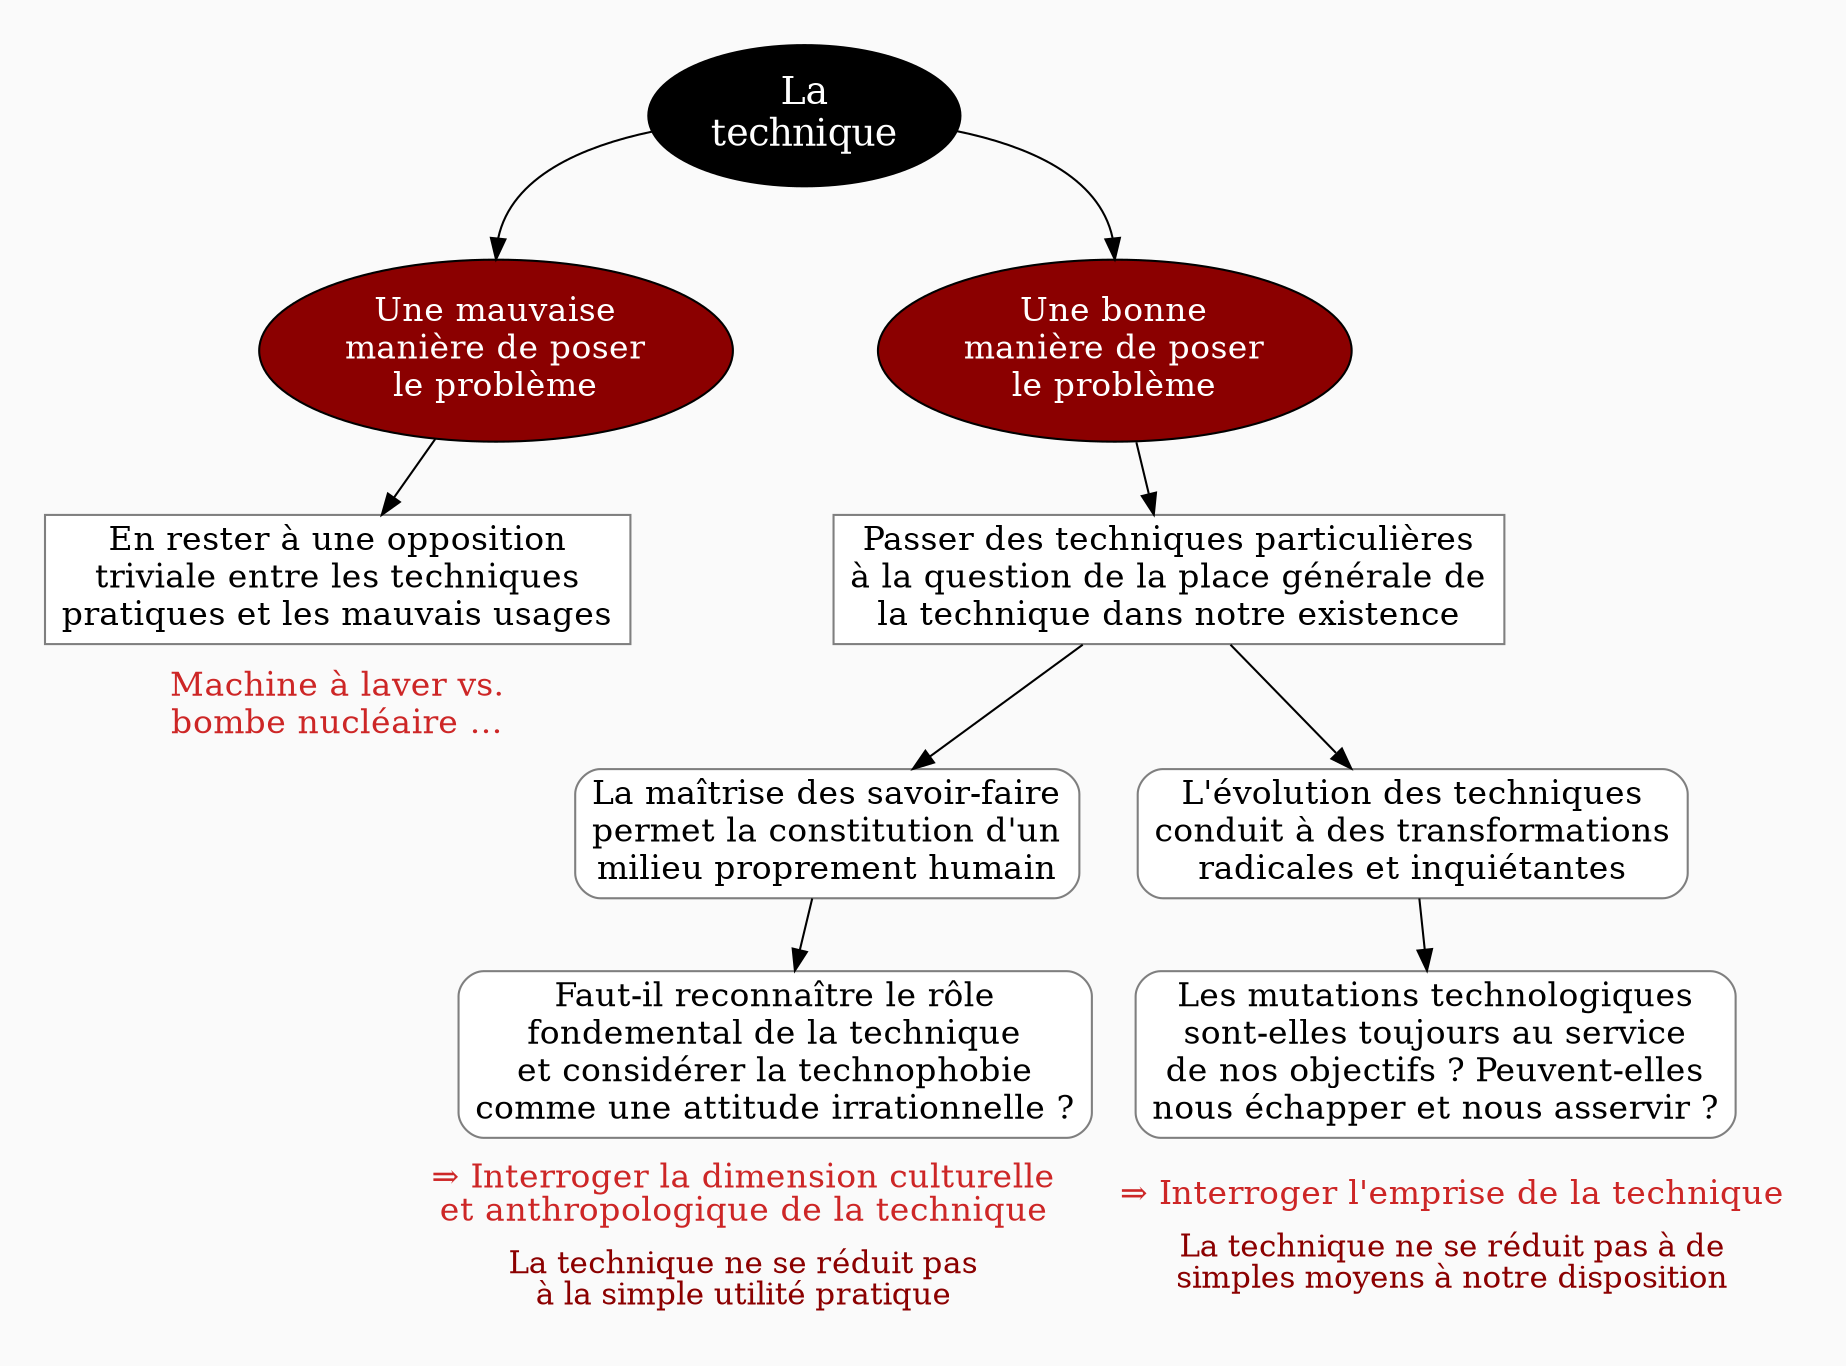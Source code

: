 digraph G {
// Template : diagram
// Usage : cours sur la technique
//rankdir=LR
splines=true
//splines=curved
bgcolor=grey98
pad=0.3
style=filled
edge[minlen=4]
ranksep=0.1
nodesep=0.2 // valeur à changer ?

// NIVEAU 1
node[style=filled; fillcolor=12 ; fontcolor=white ; fontsize=18]
// a1[label=""]
a1[label="La
technique"]


// NIVEAU 2
node[style=filled;fillcolor=red4;fontcolor=white; fontsize=16]
// b1[label=""]
a1->{
b1[label="Une mauvaise
manière de poser
le problème"]    
b2[label="Une bonne
manière de poser
le problème"]
}[headport=n]

{rank=same;b1->b2[style=invis,minlen=5]}

// NIVEAU 3 (sans intermédiaire)
node [shape=box; style=filled;fillcolor=white;fontcolor=black;color=grey50]
// c1[label=""]
b1->c1
c1[label="En rester à une opposition
triviale entre les techniques
pratiques et les mauvais usages"]
b2->c2
c2[label="Passer des techniques particulières
à la question de la place générale de
la technique dans notre existence"]

{rank=same;c1->c2[style=invis,minlen=7]}

// INTERMEDIAIRE AVANT NIVEAU 3
node[style=filled;fillcolor=grey78;shape=oval]
// [arrowhead=none]
// bc1[label=""]

// NIVEAU 3 (avec intermédiaire)
node[style="filled";fillcolor=white;shape=box;color=grey50]
// c1[label=""]

// NIVEAU 4
node[style="filled, rounded";fillcolor=white;shape=box;color=grey50]
// d1[label=""]

c2->{d1,d2}[minlen=2]

d1[label="La maîtrise des savoir-faire
permet la constitution d'un
milieu proprement humain"]
d2[label="L'évolution des techniques
conduit à des transformations
radicales et inquiétantes"]



d1->d1a
d1a[label="Faut-il reconnaître le rôle
fondemental de la technique
et considérer la technophobie
comme une attitude irrationnelle ?"]

d2->d2a
d2a[label="Les mutations technologiques
sont-elles toujours au service
de nos objectifs ? Peuvent-elles
nous échapper et nous asservir ?"]

// ETIQUETTES EN ROUGE
node[shape=plaintext;fontcolor=firebrick3;fillcolor=grey98]
// e1[label=< <B>= Titre</B><BR /><BR />Contenu<BR /> >]
// e1[label=""]
// ->e1[minlen=1;style=invis]


e1[label="Machine à laver vs.
bombe nucléaire …"]
c1->e1[minlen=1;style=invis]

e2[label=<⇒ Interroger la dimension culturelle<br/>
et anthropologique de la technique<br/>
<font point-size="10"><br/></font>
<font point-size="15" color="red4">La technique ne se réduit pas<br/>
à la simple utilité pratique</font>>]
d1a->e2[minlen=1;style=invis]

e3[label=<⇒ Interroger l'emprise de la technique<br/>
<font point-size="10"><br/></font>
<font point-size="15" color="red4">La technique ne se réduit pas à de<br/>
simples moyens à notre disposition</font>>]

d2a->e3[minlen=1;style=invis]

{rank=same;vide1->d1[style=invis,minlen=6]}
e1->vide1[minlen=1,style=invis]
vide1[style=invis]


//{rank=same;c1,c2}
//{rank=same;e1,d1}


// Remarques
node[color=blue;shape=box;style=filled;margin=0.07;fontcolor=black;fontsize=13]
edge[color=blue;arrowhead="none";xlabel="";style=dashed]
// r1[label=""]
// {rank=same;->r1}
// {rank=same;r1->[dir=back]}


}



